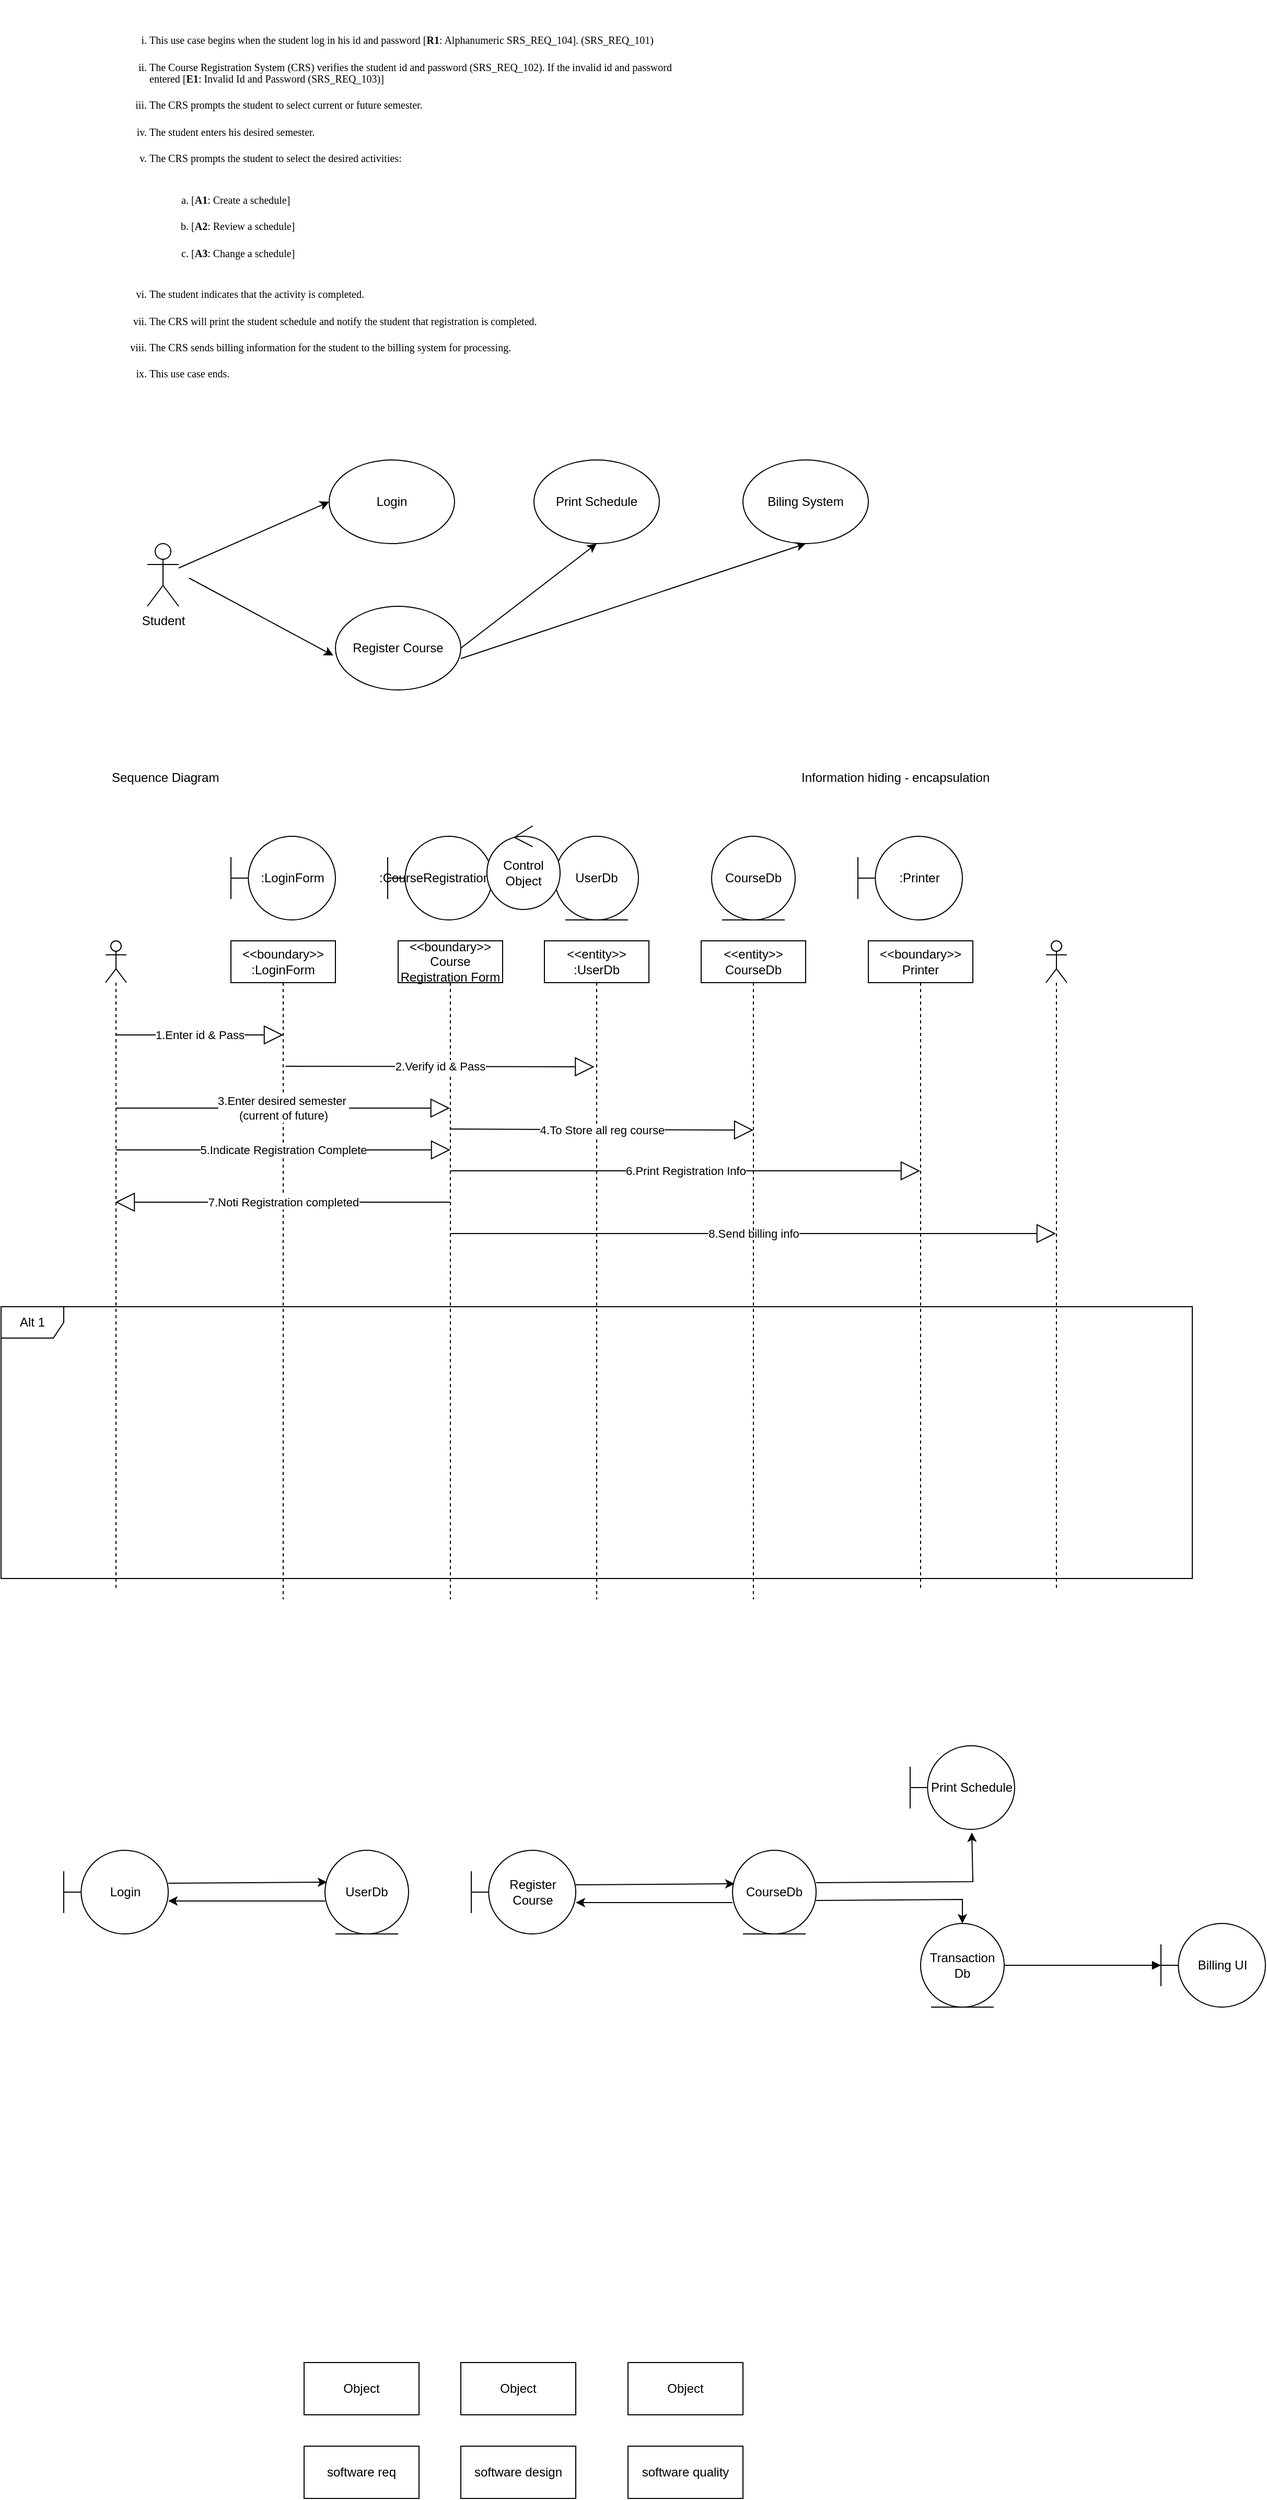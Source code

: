 <mxfile version="22.0.8" type="github">
  <diagram name="Page-1" id="VdK0MEr7L4QaRIki6hEE">
    <mxGraphModel dx="2085" dy="654" grid="1" gridSize="10" guides="1" tooltips="1" connect="1" arrows="1" fold="1" page="1" pageScale="1" pageWidth="827" pageHeight="1169" math="0" shadow="0">
      <root>
        <mxCell id="0" />
        <mxCell id="1" parent="0" />
        <mxCell id="ehw57DtEFJ7WW9thNjO3-1" value="&lt;ol style=&quot;list-style-type: lower-roman&quot;&gt;&#xa;&lt;li style=&quot;margin: 0.0px 0.0px 0.0px 0.0px; font: 10.0px Verdana; color: #000000&quot;&gt;This use case begins when the student log in his id and password [&lt;b&gt;R1&lt;/b&gt;: Alphanumeric SRS_REQ_104]. (SRS_REQ_101)&lt;/li&gt;&#xa;&lt;li style=&quot;margin: 0.0px 0.0px 0.0px 0.0px; font: 10.0px Verdana; color: #000000&quot;&gt;The Course Registration System (CRS) verifies the student id and password (SRS_REQ_102). If the invalid id and password entered [&lt;b&gt;E1&lt;/b&gt;: Invalid Id and Password (SRS_REQ_103)]&lt;/li&gt;&#xa;&lt;li style=&quot;margin: 0.0px 0.0px 0.0px 0.0px; font: 10.0px Verdana; color: #000000&quot;&gt;The CRS prompts the student to select current or future semester.&lt;/li&gt;&#xa;&lt;li style=&quot;margin: 0.0px 0.0px 0.0px 0.0px; font: 10.0px Verdana; color: #000000&quot;&gt;The student enters his desired semester.&lt;/li&gt;&#xa;&lt;li style=&quot;margin: 0.0px 0.0px 0.0px 0.0px; font: 10.0px Verdana; color: #000000&quot;&gt;The CRS prompts the student to select the desired activities:&lt;/li&gt;&#xa;&lt;ol style=&quot;list-style-type: lower-alpha&quot;&gt;&#xa;&lt;li style=&quot;margin: 0.0px 0.0px 0.0px 0.0px; font: 10.0px Verdana; color: #000000&quot;&gt;[&lt;b&gt;A1&lt;/b&gt;: Create a schedule]&lt;/li&gt;&#xa;&lt;li style=&quot;margin: 0.0px 0.0px 0.0px 0.0px; font: 10.0px Verdana; color: #000000&quot;&gt;[&lt;b&gt;A2&lt;/b&gt;: Review a schedule]&lt;/li&gt;&#xa;&lt;li style=&quot;margin: 0.0px 0.0px 0.0px 0.0px; font: 10.0px Verdana; color: #000000&quot;&gt;[&lt;b&gt;A3&lt;/b&gt;: Change a schedule]&lt;/li&gt;&#xa;&lt;/ol&gt;&#xa;&lt;li style=&quot;margin: 0.0px 0.0px 0.0px 0.0px; font: 10.0px Verdana; color: #000000&quot;&gt;The student indicates that the activity is completed.&lt;/li&gt;&#xa;&lt;li style=&quot;margin: 0.0px 0.0px 0.0px 0.0px; font: 10.0px Verdana; color: #000000&quot;&gt;The CRS will print the student schedule and notify the student that registration is completed.&lt;/li&gt;&#xa;&lt;li style=&quot;margin: 0.0px 0.0px 0.0px 0.0px; font: 10.0px Verdana; color: #000000&quot;&gt;The CRS sends billing information for the student to the billing system for processing.&lt;/li&gt;&#xa;&lt;li style=&quot;margin: 0.0px 0.0px 0.0px 0.0px; font: 10.0px Verdana; color: #000000&quot;&gt;This use case ends.&lt;/li&gt;&#xa;&lt;/ol&gt;" style="text;whiteSpace=wrap;html=1;" vertex="1" parent="1">
          <mxGeometry x="80" width="560" height="430" as="geometry" />
        </mxCell>
        <mxCell id="ehw57DtEFJ7WW9thNjO3-2" value="Student" style="shape=umlActor;verticalLabelPosition=bottom;verticalAlign=top;html=1;outlineConnect=0;" vertex="1" parent="1">
          <mxGeometry x="120" y="520" width="30" height="60" as="geometry" />
        </mxCell>
        <mxCell id="ehw57DtEFJ7WW9thNjO3-4" value="Login" style="ellipse;whiteSpace=wrap;html=1;" vertex="1" parent="1">
          <mxGeometry x="294" y="440" width="120" height="80" as="geometry" />
        </mxCell>
        <mxCell id="ehw57DtEFJ7WW9thNjO3-5" value="" style="endArrow=classic;html=1;rounded=0;entryX=0;entryY=0.5;entryDx=0;entryDy=0;" edge="1" parent="1" source="ehw57DtEFJ7WW9thNjO3-2" target="ehw57DtEFJ7WW9thNjO3-4">
          <mxGeometry width="50" height="50" relative="1" as="geometry">
            <mxPoint x="160" y="555" as="sourcePoint" />
            <mxPoint x="210" y="505" as="targetPoint" />
          </mxGeometry>
        </mxCell>
        <mxCell id="ehw57DtEFJ7WW9thNjO3-6" value="Register Course" style="ellipse;whiteSpace=wrap;html=1;" vertex="1" parent="1">
          <mxGeometry x="300" y="580" width="120" height="80" as="geometry" />
        </mxCell>
        <mxCell id="ehw57DtEFJ7WW9thNjO3-7" value="" style="endArrow=classic;html=1;rounded=0;entryX=-0.017;entryY=0.588;entryDx=0;entryDy=0;entryPerimeter=0;" edge="1" parent="1" target="ehw57DtEFJ7WW9thNjO3-6">
          <mxGeometry width="50" height="50" relative="1" as="geometry">
            <mxPoint x="160" y="553" as="sourcePoint" />
            <mxPoint x="304" y="490" as="targetPoint" />
          </mxGeometry>
        </mxCell>
        <mxCell id="ehw57DtEFJ7WW9thNjO3-8" value="Print Schedule" style="ellipse;whiteSpace=wrap;html=1;" vertex="1" parent="1">
          <mxGeometry x="490" y="440" width="120" height="80" as="geometry" />
        </mxCell>
        <mxCell id="ehw57DtEFJ7WW9thNjO3-9" value="Biling System" style="ellipse;whiteSpace=wrap;html=1;" vertex="1" parent="1">
          <mxGeometry x="690" y="440" width="120" height="80" as="geometry" />
        </mxCell>
        <mxCell id="ehw57DtEFJ7WW9thNjO3-10" value="" style="endArrow=classic;html=1;rounded=0;entryX=0.5;entryY=1;entryDx=0;entryDy=0;exitX=1;exitY=0.5;exitDx=0;exitDy=0;" edge="1" parent="1" source="ehw57DtEFJ7WW9thNjO3-6" target="ehw57DtEFJ7WW9thNjO3-8">
          <mxGeometry width="50" height="50" relative="1" as="geometry">
            <mxPoint x="380" y="633" as="sourcePoint" />
            <mxPoint x="524" y="570" as="targetPoint" />
          </mxGeometry>
        </mxCell>
        <mxCell id="ehw57DtEFJ7WW9thNjO3-11" value="" style="endArrow=classic;html=1;rounded=0;entryX=0.5;entryY=1;entryDx=0;entryDy=0;exitX=1;exitY=0.625;exitDx=0;exitDy=0;exitPerimeter=0;" edge="1" parent="1" source="ehw57DtEFJ7WW9thNjO3-6" target="ehw57DtEFJ7WW9thNjO3-9">
          <mxGeometry width="50" height="50" relative="1" as="geometry">
            <mxPoint x="380" y="620" as="sourcePoint" />
            <mxPoint x="518" y="694" as="targetPoint" />
          </mxGeometry>
        </mxCell>
        <mxCell id="ehw57DtEFJ7WW9thNjO3-12" value="Login" style="shape=umlBoundary;whiteSpace=wrap;html=1;" vertex="1" parent="1">
          <mxGeometry x="40" y="1770" width="100" height="80" as="geometry" />
        </mxCell>
        <mxCell id="ehw57DtEFJ7WW9thNjO3-13" value="Register Course" style="shape=umlBoundary;whiteSpace=wrap;html=1;" vertex="1" parent="1">
          <mxGeometry x="430" y="1770" width="100" height="80" as="geometry" />
        </mxCell>
        <mxCell id="ehw57DtEFJ7WW9thNjO3-14" value="UserDb" style="ellipse;shape=umlEntity;whiteSpace=wrap;html=1;" vertex="1" parent="1">
          <mxGeometry x="290" y="1770" width="80" height="80" as="geometry" />
        </mxCell>
        <mxCell id="ehw57DtEFJ7WW9thNjO3-15" value="CourseDb" style="ellipse;shape=umlEntity;whiteSpace=wrap;html=1;" vertex="1" parent="1">
          <mxGeometry x="680" y="1770" width="80" height="80" as="geometry" />
        </mxCell>
        <mxCell id="ehw57DtEFJ7WW9thNjO3-27" value="Print Schedule" style="shape=umlBoundary;whiteSpace=wrap;html=1;" vertex="1" parent="1">
          <mxGeometry x="850" y="1670" width="100" height="80" as="geometry" />
        </mxCell>
        <mxCell id="ehw57DtEFJ7WW9thNjO3-28" value="Transaction Db" style="ellipse;shape=umlEntity;whiteSpace=wrap;html=1;" vertex="1" parent="1">
          <mxGeometry x="860" y="1840" width="80" height="80" as="geometry" />
        </mxCell>
        <mxCell id="ehw57DtEFJ7WW9thNjO3-31" value="Billing UI" style="shape=umlBoundary;whiteSpace=wrap;html=1;" vertex="1" parent="1">
          <mxGeometry x="1090" y="1840" width="100" height="80" as="geometry" />
        </mxCell>
        <mxCell id="ehw57DtEFJ7WW9thNjO3-32" value="" style="html=1;verticalAlign=bottom;endArrow=block;curved=0;rounded=0;" edge="1" parent="1">
          <mxGeometry width="80" relative="1" as="geometry">
            <mxPoint x="940" y="1880" as="sourcePoint" />
            <mxPoint x="1090" y="1880" as="targetPoint" />
          </mxGeometry>
        </mxCell>
        <mxCell id="ehw57DtEFJ7WW9thNjO3-33" value="" style="endArrow=classic;html=1;rounded=0;entryX=0.025;entryY=0.4;entryDx=0;entryDy=0;entryPerimeter=0;" edge="1" parent="1" target="ehw57DtEFJ7WW9thNjO3-15">
          <mxGeometry width="50" height="50" relative="1" as="geometry">
            <mxPoint x="530" y="1803" as="sourcePoint" />
            <mxPoint x="674" y="1740" as="targetPoint" />
          </mxGeometry>
        </mxCell>
        <mxCell id="ehw57DtEFJ7WW9thNjO3-34" value="" style="endArrow=classic;html=1;rounded=0;" edge="1" parent="1">
          <mxGeometry width="50" height="50" relative="1" as="geometry">
            <mxPoint x="680" y="1820" as="sourcePoint" />
            <mxPoint x="530" y="1820" as="targetPoint" />
          </mxGeometry>
        </mxCell>
        <mxCell id="ehw57DtEFJ7WW9thNjO3-35" value="" style="endArrow=classic;html=1;rounded=0;entryX=0.025;entryY=0.4;entryDx=0;entryDy=0;entryPerimeter=0;" edge="1" parent="1">
          <mxGeometry width="50" height="50" relative="1" as="geometry">
            <mxPoint x="140" y="1801.5" as="sourcePoint" />
            <mxPoint x="292" y="1800.5" as="targetPoint" />
          </mxGeometry>
        </mxCell>
        <mxCell id="ehw57DtEFJ7WW9thNjO3-36" value="" style="endArrow=classic;html=1;rounded=0;" edge="1" parent="1">
          <mxGeometry width="50" height="50" relative="1" as="geometry">
            <mxPoint x="290" y="1818.5" as="sourcePoint" />
            <mxPoint x="140" y="1818.5" as="targetPoint" />
          </mxGeometry>
        </mxCell>
        <mxCell id="ehw57DtEFJ7WW9thNjO3-37" value="" style="endArrow=classic;html=1;rounded=0;entryX=0.59;entryY=1.038;entryDx=0;entryDy=0;entryPerimeter=0;" edge="1" parent="1" target="ehw57DtEFJ7WW9thNjO3-27">
          <mxGeometry width="50" height="50" relative="1" as="geometry">
            <mxPoint x="760" y="1801" as="sourcePoint" />
            <mxPoint x="912" y="1800" as="targetPoint" />
            <Array as="points">
              <mxPoint x="910" y="1800" />
            </Array>
          </mxGeometry>
        </mxCell>
        <mxCell id="ehw57DtEFJ7WW9thNjO3-39" value="" style="endArrow=classic;html=1;rounded=0;" edge="1" parent="1">
          <mxGeometry width="50" height="50" relative="1" as="geometry">
            <mxPoint x="760" y="1817.96" as="sourcePoint" />
            <mxPoint x="900" y="1840" as="targetPoint" />
            <Array as="points">
              <mxPoint x="900" y="1817" />
            </Array>
          </mxGeometry>
        </mxCell>
        <mxCell id="ehw57DtEFJ7WW9thNjO3-41" value="&amp;lt;&amp;lt;boundary&amp;gt;&amp;gt;&lt;br&gt;:LoginForm" style="shape=umlLifeline;perimeter=lifelinePerimeter;whiteSpace=wrap;html=1;container=1;dropTarget=0;collapsible=0;recursiveResize=0;outlineConnect=0;portConstraint=eastwest;newEdgeStyle={&quot;curved&quot;:0,&quot;rounded&quot;:0};" vertex="1" parent="1">
          <mxGeometry x="200" y="900" width="100" height="630" as="geometry" />
        </mxCell>
        <mxCell id="ehw57DtEFJ7WW9thNjO3-44" value="&amp;lt;&amp;lt;boundary&amp;gt;&amp;gt;&lt;br style=&quot;border-color: var(--border-color);&quot;&gt;Course Registration Form" style="shape=umlLifeline;perimeter=lifelinePerimeter;whiteSpace=wrap;html=1;container=1;dropTarget=0;collapsible=0;recursiveResize=0;outlineConnect=0;portConstraint=eastwest;newEdgeStyle={&quot;curved&quot;:0,&quot;rounded&quot;:0};" vertex="1" parent="1">
          <mxGeometry x="360" y="900" width="100" height="630" as="geometry" />
        </mxCell>
        <mxCell id="ehw57DtEFJ7WW9thNjO3-45" value="&amp;lt;&amp;lt;entity&amp;gt;&amp;gt;&lt;br&gt;:UserDb" style="shape=umlLifeline;perimeter=lifelinePerimeter;whiteSpace=wrap;html=1;container=1;dropTarget=0;collapsible=0;recursiveResize=0;outlineConnect=0;portConstraint=eastwest;newEdgeStyle={&quot;curved&quot;:0,&quot;rounded&quot;:0};" vertex="1" parent="1">
          <mxGeometry x="500" y="900" width="100" height="630" as="geometry" />
        </mxCell>
        <mxCell id="ehw57DtEFJ7WW9thNjO3-46" value="&amp;lt;&amp;lt;boundary&amp;gt;&amp;gt;&lt;br&gt;Printer" style="shape=umlLifeline;perimeter=lifelinePerimeter;whiteSpace=wrap;html=1;container=1;dropTarget=0;collapsible=0;recursiveResize=0;outlineConnect=0;portConstraint=eastwest;newEdgeStyle={&quot;curved&quot;:0,&quot;rounded&quot;:0};" vertex="1" parent="1">
          <mxGeometry x="810" y="900" width="100" height="620" as="geometry" />
        </mxCell>
        <mxCell id="ehw57DtEFJ7WW9thNjO3-48" value="1.Enter id &amp;amp; Pass" style="endArrow=block;endSize=16;endFill=0;html=1;rounded=0;" edge="1" parent="1">
          <mxGeometry width="160" relative="1" as="geometry">
            <mxPoint x="90" y="990" as="sourcePoint" />
            <mxPoint x="250" y="990" as="targetPoint" />
          </mxGeometry>
        </mxCell>
        <mxCell id="ehw57DtEFJ7WW9thNjO3-49" value="2.Verify id &amp;amp; Pass" style="endArrow=block;endSize=16;endFill=0;html=1;rounded=0;" edge="1" parent="1">
          <mxGeometry width="160" relative="1" as="geometry">
            <mxPoint x="252.25" y="1020" as="sourcePoint" />
            <mxPoint x="547.75" y="1020.5" as="targetPoint" />
            <Array as="points" />
          </mxGeometry>
        </mxCell>
        <mxCell id="ehw57DtEFJ7WW9thNjO3-50" value="3.Enter desired semester&amp;nbsp;&lt;br&gt;(current of future)" style="endArrow=block;endSize=16;endFill=0;html=1;rounded=0;" edge="1" parent="1" target="ehw57DtEFJ7WW9thNjO3-44">
          <mxGeometry width="160" relative="1" as="geometry">
            <mxPoint x="90" y="1060" as="sourcePoint" />
            <mxPoint x="250" y="1060" as="targetPoint" />
          </mxGeometry>
        </mxCell>
        <mxCell id="ehw57DtEFJ7WW9thNjO3-51" value="5.Indicate Registration Complete" style="endArrow=block;endSize=16;endFill=0;html=1;rounded=0;" edge="1" parent="1">
          <mxGeometry width="160" relative="1" as="geometry">
            <mxPoint x="90" y="1100" as="sourcePoint" />
            <mxPoint x="410" y="1100" as="targetPoint" />
          </mxGeometry>
        </mxCell>
        <mxCell id="ehw57DtEFJ7WW9thNjO3-52" value="6.Print Registration Info" style="endArrow=block;endSize=16;endFill=0;html=1;rounded=0;" edge="1" parent="1" target="ehw57DtEFJ7WW9thNjO3-46">
          <mxGeometry width="160" relative="1" as="geometry">
            <mxPoint x="410" y="1120" as="sourcePoint" />
            <mxPoint x="710" y="1120" as="targetPoint" />
          </mxGeometry>
        </mxCell>
        <mxCell id="ehw57DtEFJ7WW9thNjO3-53" value="8.Send billing info" style="endArrow=block;endSize=16;endFill=0;html=1;rounded=0;" edge="1" parent="1">
          <mxGeometry width="160" relative="1" as="geometry">
            <mxPoint x="410" y="1180" as="sourcePoint" />
            <mxPoint x="989.5" y="1180" as="targetPoint" />
          </mxGeometry>
        </mxCell>
        <mxCell id="ehw57DtEFJ7WW9thNjO3-54" value="7.Noti Registration completed" style="endArrow=block;endSize=16;endFill=0;html=1;rounded=0;" edge="1" parent="1">
          <mxGeometry width="160" relative="1" as="geometry">
            <mxPoint x="410" y="1150" as="sourcePoint" />
            <mxPoint x="89.5" y="1150" as="targetPoint" />
          </mxGeometry>
        </mxCell>
        <mxCell id="ehw57DtEFJ7WW9thNjO3-55" value="&amp;lt;&amp;lt;entity&amp;gt;&amp;gt;&lt;br&gt;CourseDb" style="shape=umlLifeline;perimeter=lifelinePerimeter;whiteSpace=wrap;html=1;container=1;dropTarget=0;collapsible=0;recursiveResize=0;outlineConnect=0;portConstraint=eastwest;newEdgeStyle={&quot;curved&quot;:0,&quot;rounded&quot;:0};" vertex="1" parent="1">
          <mxGeometry x="650" y="900" width="100" height="630" as="geometry" />
        </mxCell>
        <mxCell id="ehw57DtEFJ7WW9thNjO3-56" value="4.To Store all reg course" style="endArrow=block;endSize=16;endFill=0;html=1;rounded=0;" edge="1" parent="1">
          <mxGeometry width="160" relative="1" as="geometry">
            <mxPoint x="410" y="1080" as="sourcePoint" />
            <mxPoint x="700" y="1081" as="targetPoint" />
            <Array as="points">
              <mxPoint x="520" y="1080.5" />
            </Array>
          </mxGeometry>
        </mxCell>
        <mxCell id="ehw57DtEFJ7WW9thNjO3-57" value="Alt 1" style="shape=umlFrame;whiteSpace=wrap;html=1;pointerEvents=0;" vertex="1" parent="1">
          <mxGeometry x="-20" y="1250" width="1140" height="260" as="geometry" />
        </mxCell>
        <mxCell id="ehw57DtEFJ7WW9thNjO3-59" value="Object" style="html=1;whiteSpace=wrap;" vertex="1" parent="1">
          <mxGeometry x="270" y="2260" width="110" height="50" as="geometry" />
        </mxCell>
        <mxCell id="ehw57DtEFJ7WW9thNjO3-60" value="Object" style="html=1;whiteSpace=wrap;" vertex="1" parent="1">
          <mxGeometry x="420" y="2260" width="110" height="50" as="geometry" />
        </mxCell>
        <mxCell id="ehw57DtEFJ7WW9thNjO3-61" value="Object" style="html=1;whiteSpace=wrap;" vertex="1" parent="1">
          <mxGeometry x="580" y="2260" width="110" height="50" as="geometry" />
        </mxCell>
        <mxCell id="ehw57DtEFJ7WW9thNjO3-62" value="software req" style="html=1;whiteSpace=wrap;" vertex="1" parent="1">
          <mxGeometry x="270" y="2340" width="110" height="50" as="geometry" />
        </mxCell>
        <mxCell id="ehw57DtEFJ7WW9thNjO3-63" value="software design" style="html=1;whiteSpace=wrap;" vertex="1" parent="1">
          <mxGeometry x="420" y="2340" width="110" height="50" as="geometry" />
        </mxCell>
        <mxCell id="ehw57DtEFJ7WW9thNjO3-64" value="software quality" style="html=1;whiteSpace=wrap;" vertex="1" parent="1">
          <mxGeometry x="580" y="2340" width="110" height="50" as="geometry" />
        </mxCell>
        <mxCell id="ehw57DtEFJ7WW9thNjO3-65" value="Sequence Diagram" style="text;strokeColor=none;fillColor=none;spacingLeft=4;spacingRight=4;overflow=hidden;rotatable=0;points=[[0,0.5],[1,0.5]];portConstraint=eastwest;fontSize=12;whiteSpace=wrap;html=1;" vertex="1" parent="1">
          <mxGeometry x="80" y="730" width="260" height="30" as="geometry" />
        </mxCell>
        <mxCell id="ehw57DtEFJ7WW9thNjO3-66" value=":LoginForm" style="shape=umlBoundary;whiteSpace=wrap;html=1;" vertex="1" parent="1">
          <mxGeometry x="200" y="800" width="100" height="80" as="geometry" />
        </mxCell>
        <mxCell id="ehw57DtEFJ7WW9thNjO3-67" value=":CourseRegistrationForm" style="shape=umlBoundary;whiteSpace=wrap;html=1;" vertex="1" parent="1">
          <mxGeometry x="350" y="800" width="100" height="80" as="geometry" />
        </mxCell>
        <mxCell id="ehw57DtEFJ7WW9thNjO3-68" value="UserDb" style="ellipse;shape=umlEntity;whiteSpace=wrap;html=1;" vertex="1" parent="1">
          <mxGeometry x="510" y="800" width="80" height="80" as="geometry" />
        </mxCell>
        <mxCell id="ehw57DtEFJ7WW9thNjO3-69" value="CourseDb" style="ellipse;shape=umlEntity;whiteSpace=wrap;html=1;" vertex="1" parent="1">
          <mxGeometry x="660" y="800" width="80" height="80" as="geometry" />
        </mxCell>
        <mxCell id="ehw57DtEFJ7WW9thNjO3-70" value=":Printer" style="shape=umlBoundary;whiteSpace=wrap;html=1;" vertex="1" parent="1">
          <mxGeometry x="800" y="800" width="100" height="80" as="geometry" />
        </mxCell>
        <mxCell id="ehw57DtEFJ7WW9thNjO3-71" value="Control Object" style="ellipse;shape=umlControl;whiteSpace=wrap;html=1;" vertex="1" parent="1">
          <mxGeometry x="445" y="790" width="70" height="80" as="geometry" />
        </mxCell>
        <mxCell id="ehw57DtEFJ7WW9thNjO3-72" value="" style="shape=umlLifeline;perimeter=lifelinePerimeter;whiteSpace=wrap;html=1;container=1;dropTarget=0;collapsible=0;recursiveResize=0;outlineConnect=0;portConstraint=eastwest;newEdgeStyle={&quot;curved&quot;:0,&quot;rounded&quot;:0};participant=umlActor;" vertex="1" parent="1">
          <mxGeometry x="80" y="900" width="20" height="620" as="geometry" />
        </mxCell>
        <mxCell id="ehw57DtEFJ7WW9thNjO3-73" value="" style="shape=umlLifeline;perimeter=lifelinePerimeter;whiteSpace=wrap;html=1;container=1;dropTarget=0;collapsible=0;recursiveResize=0;outlineConnect=0;portConstraint=eastwest;newEdgeStyle={&quot;curved&quot;:0,&quot;rounded&quot;:0};participant=umlActor;" vertex="1" parent="1">
          <mxGeometry x="980" y="900" width="20" height="620" as="geometry" />
        </mxCell>
        <mxCell id="ehw57DtEFJ7WW9thNjO3-74" value="Information hiding - encapsulation" style="text;strokeColor=none;fillColor=none;spacingLeft=4;spacingRight=4;overflow=hidden;rotatable=0;points=[[0,0.5],[1,0.5]];portConstraint=eastwest;fontSize=12;whiteSpace=wrap;html=1;" vertex="1" parent="1">
          <mxGeometry x="740" y="730" width="260" height="30" as="geometry" />
        </mxCell>
      </root>
    </mxGraphModel>
  </diagram>
</mxfile>
